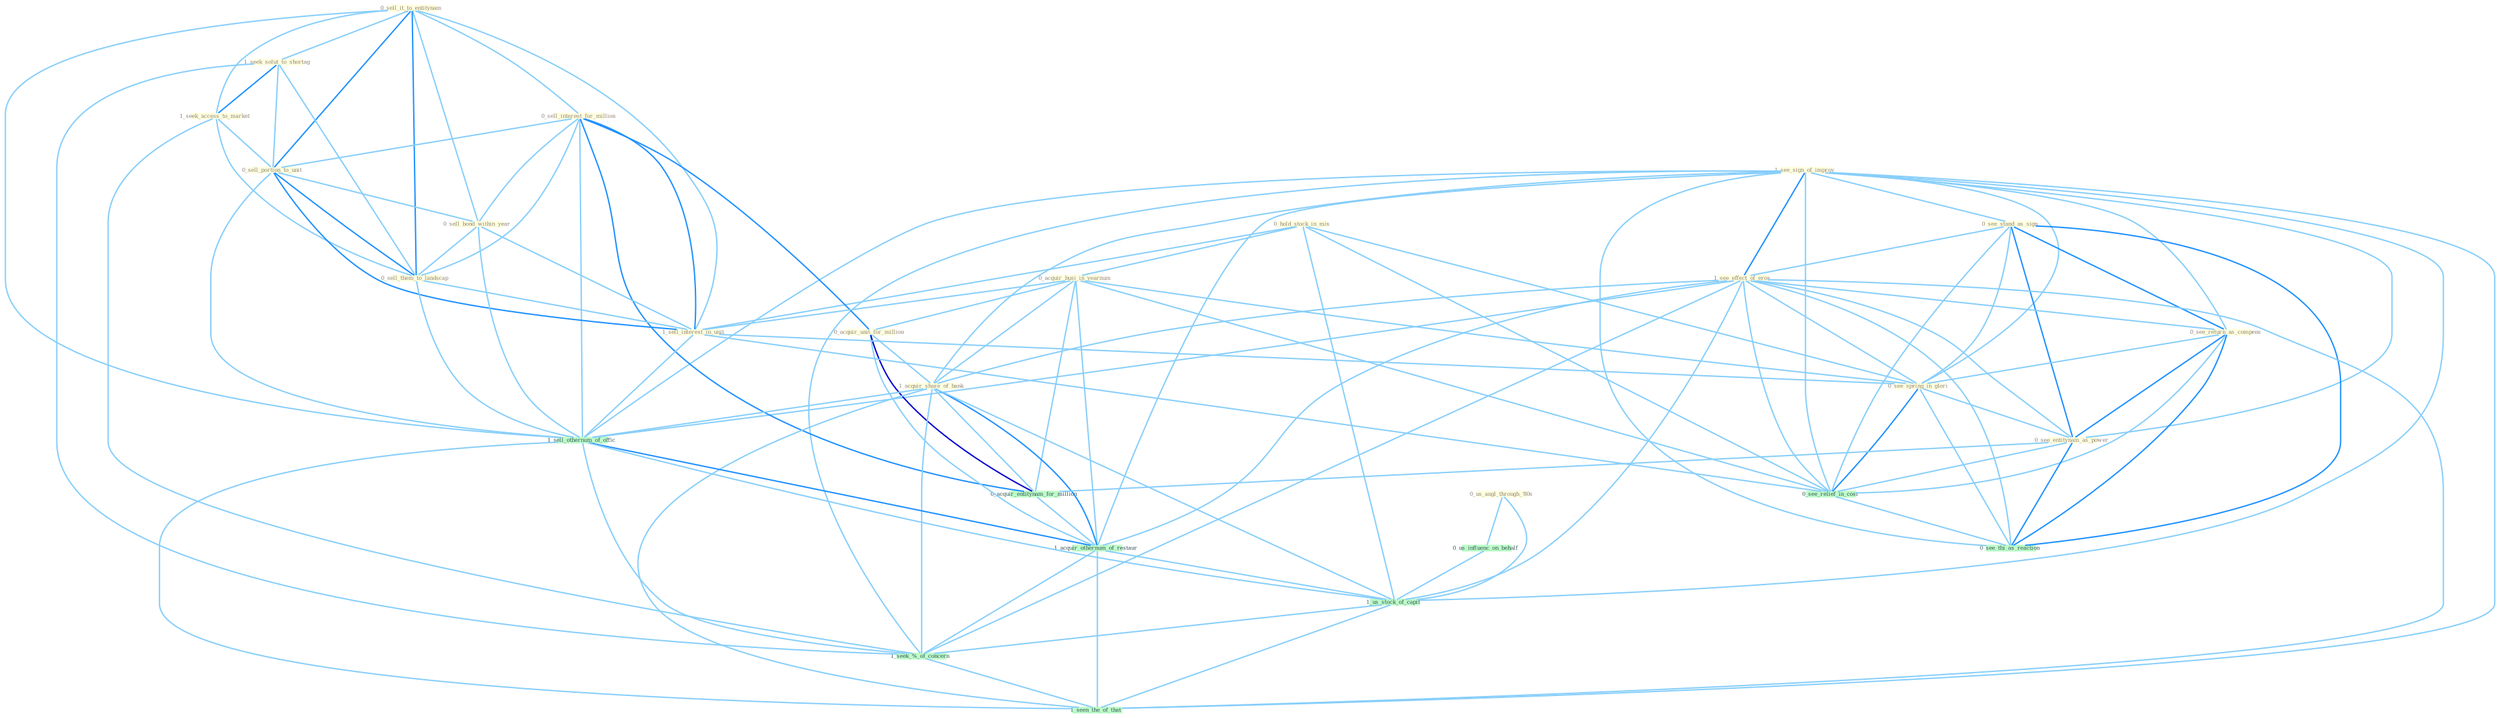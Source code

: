 Graph G{ 
    node
    [shape=polygon,style=filled,width=.5,height=.06,color="#BDFCC9",fixedsize=true,fontsize=4,
    fontcolor="#2f4f4f"];
    {node
    [color="#ffffe0", fontcolor="#8b7d6b"] "0_sell_it_to_entitynam " "1_seek_solut_to_shortag " "1_see_sign_of_improv " "0_hold_stock_in_mix " "0_see_stand_as_sign " "1_seek_access_to_market " "0_us_angl_through_'80s " "1_see_effect_of_eros " "0_sell_interest_for_million " "0_sell_portion_to_unit " "0_sell_bond_within_year " "0_sell_them_to_landscap " "0_acquir_busi_in_yearnum " "0_acquir_unit_for_million " "0_see_return_as_compens " "1_sell_interest_in_unit " "1_acquir_share_of_bank " "0_see_spring_in_glori " "0_see_entitynam_as_power "}
{node [color="#fff0f5", fontcolor="#b22222"]}
edge [color="#B0E2FF"];

	"0_sell_it_to_entitynam " -- "1_seek_solut_to_shortag " [w="1", color="#87cefa" ];
	"0_sell_it_to_entitynam " -- "1_seek_access_to_market " [w="1", color="#87cefa" ];
	"0_sell_it_to_entitynam " -- "0_sell_interest_for_million " [w="1", color="#87cefa" ];
	"0_sell_it_to_entitynam " -- "0_sell_portion_to_unit " [w="2", color="#1e90ff" , len=0.8];
	"0_sell_it_to_entitynam " -- "0_sell_bond_within_year " [w="1", color="#87cefa" ];
	"0_sell_it_to_entitynam " -- "0_sell_them_to_landscap " [w="2", color="#1e90ff" , len=0.8];
	"0_sell_it_to_entitynam " -- "1_sell_interest_in_unit " [w="1", color="#87cefa" ];
	"0_sell_it_to_entitynam " -- "1_sell_othernum_of_offic " [w="1", color="#87cefa" ];
	"1_seek_solut_to_shortag " -- "1_seek_access_to_market " [w="2", color="#1e90ff" , len=0.8];
	"1_seek_solut_to_shortag " -- "0_sell_portion_to_unit " [w="1", color="#87cefa" ];
	"1_seek_solut_to_shortag " -- "0_sell_them_to_landscap " [w="1", color="#87cefa" ];
	"1_seek_solut_to_shortag " -- "1_seek_%_of_concern " [w="1", color="#87cefa" ];
	"1_see_sign_of_improv " -- "0_see_stand_as_sign " [w="1", color="#87cefa" ];
	"1_see_sign_of_improv " -- "1_see_effect_of_eros " [w="2", color="#1e90ff" , len=0.8];
	"1_see_sign_of_improv " -- "0_see_return_as_compens " [w="1", color="#87cefa" ];
	"1_see_sign_of_improv " -- "1_acquir_share_of_bank " [w="1", color="#87cefa" ];
	"1_see_sign_of_improv " -- "0_see_spring_in_glori " [w="1", color="#87cefa" ];
	"1_see_sign_of_improv " -- "0_see_entitynam_as_power " [w="1", color="#87cefa" ];
	"1_see_sign_of_improv " -- "1_sell_othernum_of_offic " [w="1", color="#87cefa" ];
	"1_see_sign_of_improv " -- "0_see_relief_in_cost " [w="1", color="#87cefa" ];
	"1_see_sign_of_improv " -- "0_see_thi_as_reaction " [w="1", color="#87cefa" ];
	"1_see_sign_of_improv " -- "1_acquir_othernum_of_restaur " [w="1", color="#87cefa" ];
	"1_see_sign_of_improv " -- "1_us_stock_of_capit " [w="1", color="#87cefa" ];
	"1_see_sign_of_improv " -- "1_seek_%_of_concern " [w="1", color="#87cefa" ];
	"1_see_sign_of_improv " -- "1_seen_the_of_that " [w="1", color="#87cefa" ];
	"0_hold_stock_in_mix " -- "0_acquir_busi_in_yearnum " [w="1", color="#87cefa" ];
	"0_hold_stock_in_mix " -- "1_sell_interest_in_unit " [w="1", color="#87cefa" ];
	"0_hold_stock_in_mix " -- "0_see_spring_in_glori " [w="1", color="#87cefa" ];
	"0_hold_stock_in_mix " -- "0_see_relief_in_cost " [w="1", color="#87cefa" ];
	"0_hold_stock_in_mix " -- "1_us_stock_of_capit " [w="1", color="#87cefa" ];
	"0_see_stand_as_sign " -- "1_see_effect_of_eros " [w="1", color="#87cefa" ];
	"0_see_stand_as_sign " -- "0_see_return_as_compens " [w="2", color="#1e90ff" , len=0.8];
	"0_see_stand_as_sign " -- "0_see_spring_in_glori " [w="1", color="#87cefa" ];
	"0_see_stand_as_sign " -- "0_see_entitynam_as_power " [w="2", color="#1e90ff" , len=0.8];
	"0_see_stand_as_sign " -- "0_see_relief_in_cost " [w="1", color="#87cefa" ];
	"0_see_stand_as_sign " -- "0_see_thi_as_reaction " [w="2", color="#1e90ff" , len=0.8];
	"1_seek_access_to_market " -- "0_sell_portion_to_unit " [w="1", color="#87cefa" ];
	"1_seek_access_to_market " -- "0_sell_them_to_landscap " [w="1", color="#87cefa" ];
	"1_seek_access_to_market " -- "1_seek_%_of_concern " [w="1", color="#87cefa" ];
	"0_us_angl_through_'80s " -- "0_us_influenc_on_behalf " [w="1", color="#87cefa" ];
	"0_us_angl_through_'80s " -- "1_us_stock_of_capit " [w="1", color="#87cefa" ];
	"1_see_effect_of_eros " -- "0_see_return_as_compens " [w="1", color="#87cefa" ];
	"1_see_effect_of_eros " -- "1_acquir_share_of_bank " [w="1", color="#87cefa" ];
	"1_see_effect_of_eros " -- "0_see_spring_in_glori " [w="1", color="#87cefa" ];
	"1_see_effect_of_eros " -- "0_see_entitynam_as_power " [w="1", color="#87cefa" ];
	"1_see_effect_of_eros " -- "1_sell_othernum_of_offic " [w="1", color="#87cefa" ];
	"1_see_effect_of_eros " -- "0_see_relief_in_cost " [w="1", color="#87cefa" ];
	"1_see_effect_of_eros " -- "0_see_thi_as_reaction " [w="1", color="#87cefa" ];
	"1_see_effect_of_eros " -- "1_acquir_othernum_of_restaur " [w="1", color="#87cefa" ];
	"1_see_effect_of_eros " -- "1_us_stock_of_capit " [w="1", color="#87cefa" ];
	"1_see_effect_of_eros " -- "1_seek_%_of_concern " [w="1", color="#87cefa" ];
	"1_see_effect_of_eros " -- "1_seen_the_of_that " [w="1", color="#87cefa" ];
	"0_sell_interest_for_million " -- "0_sell_portion_to_unit " [w="1", color="#87cefa" ];
	"0_sell_interest_for_million " -- "0_sell_bond_within_year " [w="1", color="#87cefa" ];
	"0_sell_interest_for_million " -- "0_sell_them_to_landscap " [w="1", color="#87cefa" ];
	"0_sell_interest_for_million " -- "0_acquir_unit_for_million " [w="2", color="#1e90ff" , len=0.8];
	"0_sell_interest_for_million " -- "1_sell_interest_in_unit " [w="2", color="#1e90ff" , len=0.8];
	"0_sell_interest_for_million " -- "0_acquir_entitynam_for_million " [w="2", color="#1e90ff" , len=0.8];
	"0_sell_interest_for_million " -- "1_sell_othernum_of_offic " [w="1", color="#87cefa" ];
	"0_sell_portion_to_unit " -- "0_sell_bond_within_year " [w="1", color="#87cefa" ];
	"0_sell_portion_to_unit " -- "0_sell_them_to_landscap " [w="2", color="#1e90ff" , len=0.8];
	"0_sell_portion_to_unit " -- "1_sell_interest_in_unit " [w="2", color="#1e90ff" , len=0.8];
	"0_sell_portion_to_unit " -- "1_sell_othernum_of_offic " [w="1", color="#87cefa" ];
	"0_sell_bond_within_year " -- "0_sell_them_to_landscap " [w="1", color="#87cefa" ];
	"0_sell_bond_within_year " -- "1_sell_interest_in_unit " [w="1", color="#87cefa" ];
	"0_sell_bond_within_year " -- "1_sell_othernum_of_offic " [w="1", color="#87cefa" ];
	"0_sell_them_to_landscap " -- "1_sell_interest_in_unit " [w="1", color="#87cefa" ];
	"0_sell_them_to_landscap " -- "1_sell_othernum_of_offic " [w="1", color="#87cefa" ];
	"0_acquir_busi_in_yearnum " -- "0_acquir_unit_for_million " [w="1", color="#87cefa" ];
	"0_acquir_busi_in_yearnum " -- "1_sell_interest_in_unit " [w="1", color="#87cefa" ];
	"0_acquir_busi_in_yearnum " -- "1_acquir_share_of_bank " [w="1", color="#87cefa" ];
	"0_acquir_busi_in_yearnum " -- "0_see_spring_in_glori " [w="1", color="#87cefa" ];
	"0_acquir_busi_in_yearnum " -- "0_acquir_entitynam_for_million " [w="1", color="#87cefa" ];
	"0_acquir_busi_in_yearnum " -- "0_see_relief_in_cost " [w="1", color="#87cefa" ];
	"0_acquir_busi_in_yearnum " -- "1_acquir_othernum_of_restaur " [w="1", color="#87cefa" ];
	"0_acquir_unit_for_million " -- "1_acquir_share_of_bank " [w="1", color="#87cefa" ];
	"0_acquir_unit_for_million " -- "0_acquir_entitynam_for_million " [w="3", color="#0000cd" , len=0.6];
	"0_acquir_unit_for_million " -- "1_acquir_othernum_of_restaur " [w="1", color="#87cefa" ];
	"0_see_return_as_compens " -- "0_see_spring_in_glori " [w="1", color="#87cefa" ];
	"0_see_return_as_compens " -- "0_see_entitynam_as_power " [w="2", color="#1e90ff" , len=0.8];
	"0_see_return_as_compens " -- "0_see_relief_in_cost " [w="1", color="#87cefa" ];
	"0_see_return_as_compens " -- "0_see_thi_as_reaction " [w="2", color="#1e90ff" , len=0.8];
	"1_sell_interest_in_unit " -- "0_see_spring_in_glori " [w="1", color="#87cefa" ];
	"1_sell_interest_in_unit " -- "1_sell_othernum_of_offic " [w="1", color="#87cefa" ];
	"1_sell_interest_in_unit " -- "0_see_relief_in_cost " [w="1", color="#87cefa" ];
	"1_acquir_share_of_bank " -- "0_acquir_entitynam_for_million " [w="1", color="#87cefa" ];
	"1_acquir_share_of_bank " -- "1_sell_othernum_of_offic " [w="1", color="#87cefa" ];
	"1_acquir_share_of_bank " -- "1_acquir_othernum_of_restaur " [w="2", color="#1e90ff" , len=0.8];
	"1_acquir_share_of_bank " -- "1_us_stock_of_capit " [w="1", color="#87cefa" ];
	"1_acquir_share_of_bank " -- "1_seek_%_of_concern " [w="1", color="#87cefa" ];
	"1_acquir_share_of_bank " -- "1_seen_the_of_that " [w="1", color="#87cefa" ];
	"0_see_spring_in_glori " -- "0_see_entitynam_as_power " [w="1", color="#87cefa" ];
	"0_see_spring_in_glori " -- "0_see_relief_in_cost " [w="2", color="#1e90ff" , len=0.8];
	"0_see_spring_in_glori " -- "0_see_thi_as_reaction " [w="1", color="#87cefa" ];
	"0_see_entitynam_as_power " -- "0_acquir_entitynam_for_million " [w="1", color="#87cefa" ];
	"0_see_entitynam_as_power " -- "0_see_relief_in_cost " [w="1", color="#87cefa" ];
	"0_see_entitynam_as_power " -- "0_see_thi_as_reaction " [w="2", color="#1e90ff" , len=0.8];
	"0_acquir_entitynam_for_million " -- "1_acquir_othernum_of_restaur " [w="1", color="#87cefa" ];
	"1_sell_othernum_of_offic " -- "1_acquir_othernum_of_restaur " [w="2", color="#1e90ff" , len=0.8];
	"1_sell_othernum_of_offic " -- "1_us_stock_of_capit " [w="1", color="#87cefa" ];
	"1_sell_othernum_of_offic " -- "1_seek_%_of_concern " [w="1", color="#87cefa" ];
	"1_sell_othernum_of_offic " -- "1_seen_the_of_that " [w="1", color="#87cefa" ];
	"0_us_influenc_on_behalf " -- "1_us_stock_of_capit " [w="1", color="#87cefa" ];
	"0_see_relief_in_cost " -- "0_see_thi_as_reaction " [w="1", color="#87cefa" ];
	"1_acquir_othernum_of_restaur " -- "1_us_stock_of_capit " [w="1", color="#87cefa" ];
	"1_acquir_othernum_of_restaur " -- "1_seek_%_of_concern " [w="1", color="#87cefa" ];
	"1_acquir_othernum_of_restaur " -- "1_seen_the_of_that " [w="1", color="#87cefa" ];
	"1_us_stock_of_capit " -- "1_seek_%_of_concern " [w="1", color="#87cefa" ];
	"1_us_stock_of_capit " -- "1_seen_the_of_that " [w="1", color="#87cefa" ];
	"1_seek_%_of_concern " -- "1_seen_the_of_that " [w="1", color="#87cefa" ];
}